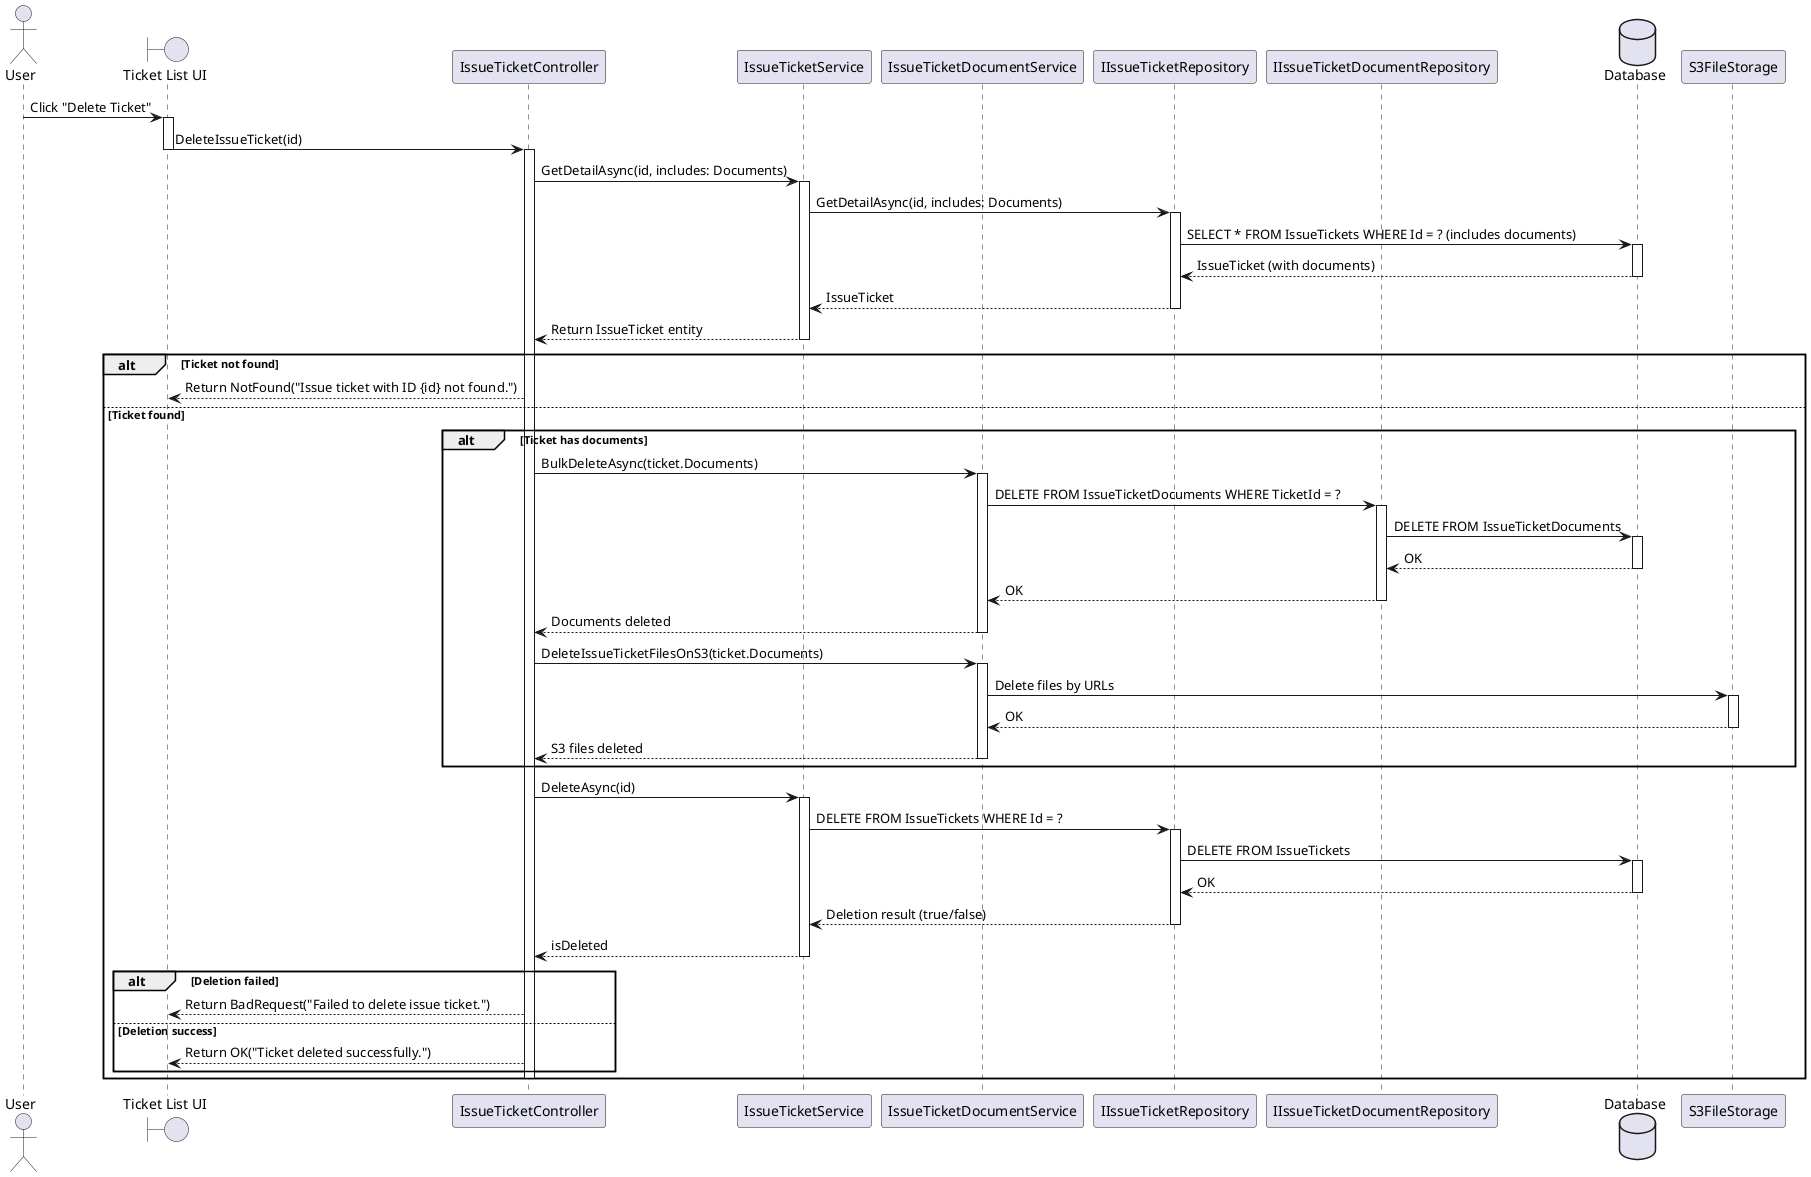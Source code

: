 @startuml

actor "User" as Admin
boundary "Ticket List UI" as Screen
participant "IssueTicketController" as Controller
participant "IssueTicketService" as TicketService
participant "IssueTicketDocumentService" as DocService
participant "IIssueTicketRepository" as TicketRepo
participant "IIssueTicketDocumentRepository" as DocRepo
database "Database" as DB
participant "S3FileStorage" as S3

Admin -> Screen : Click "Delete Ticket"
activate Screen
Screen -> Controller : DeleteIssueTicket(id)
deactivate Screen
activate Controller

' === Check if ticket exists ===
Controller -> TicketService : GetDetailAsync(id, includes: Documents)
activate TicketService
TicketService -> TicketRepo : GetDetailAsync(id, includes: Documents)
activate TicketRepo
TicketRepo -> DB : SELECT * FROM IssueTickets WHERE Id = ? (includes documents)
activate DB
DB --> TicketRepo : IssueTicket (with documents)
deactivate DB
TicketRepo --> TicketService : IssueTicket
deactivate TicketRepo
TicketService --> Controller : Return IssueTicket entity
deactivate TicketService

alt Ticket not found
    Controller --> Screen : Return NotFound("Issue ticket with ID {id} not found.")
    
else Ticket found
    alt Ticket has documents
        Controller -> DocService : BulkDeleteAsync(ticket.Documents)
        activate DocService
        DocService -> DocRepo : DELETE FROM IssueTicketDocuments WHERE TicketId = ?
        activate DocRepo
        DocRepo -> DB : DELETE FROM IssueTicketDocuments
        activate DB
        DB --> DocRepo : OK
        deactivate DB
        DocRepo --> DocService : OK
        deactivate DocRepo
        DocService --> Controller : Documents deleted
        deactivate DocService

        Controller -> DocService : DeleteIssueTicketFilesOnS3(ticket.Documents)
        activate DocService
        DocService -> S3 : Delete files by URLs
        activate S3
        S3 --> DocService : OK
        deactivate S3
        DocService --> Controller : S3 files deleted
        deactivate DocService
    end

    ' === Delete Ticket ===
    Controller -> TicketService : DeleteAsync(id)
    activate TicketService
    TicketService -> TicketRepo : DELETE FROM IssueTickets WHERE Id = ?
    activate TicketRepo
    TicketRepo -> DB : DELETE FROM IssueTickets
    activate DB
    DB --> TicketRepo : OK
    deactivate DB
    TicketRepo --> TicketService : Deletion result (true/false)
    deactivate TicketRepo
    TicketService --> Controller : isDeleted
    deactivate TicketService

    alt Deletion failed
        Controller --> Screen : Return BadRequest("Failed to delete issue ticket.")
    else Deletion success
        Controller --> Screen : Return OK("Ticket deleted successfully.")
    end
    deactivate Controller
end

@enduml
